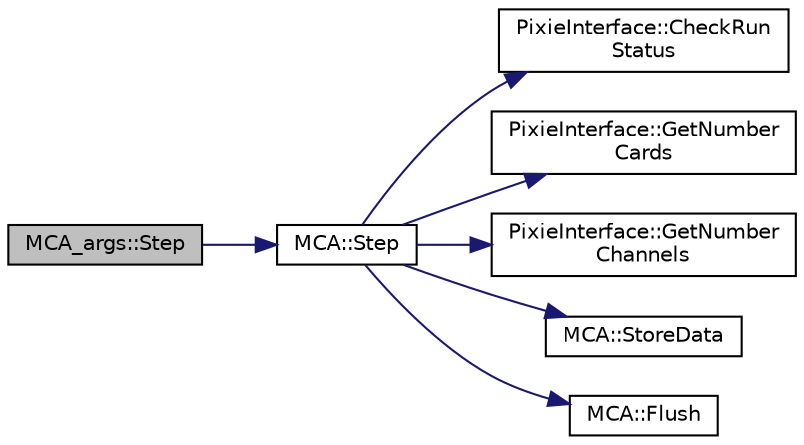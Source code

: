 digraph "MCA_args::Step"
{
  edge [fontname="Helvetica",fontsize="10",labelfontname="Helvetica",labelfontsize="10"];
  node [fontname="Helvetica",fontsize="10",shape=record];
  rankdir="LR";
  Node1 [label="MCA_args::Step",height=0.2,width=0.4,color="black", fillcolor="grey75", style="filled", fontcolor="black"];
  Node1 -> Node2 [color="midnightblue",fontsize="10",style="solid",fontname="Helvetica"];
  Node2 [label="MCA::Step",height=0.2,width=0.4,color="black", fillcolor="white", style="filled",URL="$d4/def/class_m_c_a.html#a43fc6de2e65a5b56a906c24a58478198",tooltip="Update the MCA histograms. "];
  Node2 -> Node3 [color="midnightblue",fontsize="10",style="solid",fontname="Helvetica"];
  Node3 [label="PixieInterface::CheckRun\lStatus",height=0.2,width=0.4,color="black", fillcolor="white", style="filled",URL="$d9/dc6/class_pixie_interface.html#ac3107015236ddf3ecb0536a5da92fed9"];
  Node2 -> Node4 [color="midnightblue",fontsize="10",style="solid",fontname="Helvetica"];
  Node4 [label="PixieInterface::GetNumber\lCards",height=0.2,width=0.4,color="black", fillcolor="white", style="filled",URL="$d9/dc6/class_pixie_interface.html#a9bb01960215974a2e961fd8309db8fee"];
  Node2 -> Node5 [color="midnightblue",fontsize="10",style="solid",fontname="Helvetica"];
  Node5 [label="PixieInterface::GetNumber\lChannels",height=0.2,width=0.4,color="black", fillcolor="white", style="filled",URL="$d9/dc6/class_pixie_interface.html#ad364201e04c3d6f3c34fbdd94ec819ce"];
  Node2 -> Node6 [color="midnightblue",fontsize="10",style="solid",fontname="Helvetica"];
  Node6 [label="MCA::StoreData",height=0.2,width=0.4,color="black", fillcolor="white", style="filled",URL="$d4/def/class_m_c_a.html#a782e532d393383d277b77c757e8367e1",tooltip="Abstract method describing how the MCA data is stored. "];
  Node2 -> Node7 [color="midnightblue",fontsize="10",style="solid",fontname="Helvetica"];
  Node7 [label="MCA::Flush",height=0.2,width=0.4,color="black", fillcolor="white", style="filled",URL="$d4/def/class_m_c_a.html#a2d6d957bea6f6d5678e5ccc65f6d2507",tooltip="Flush the current memory to disk. "];
}

